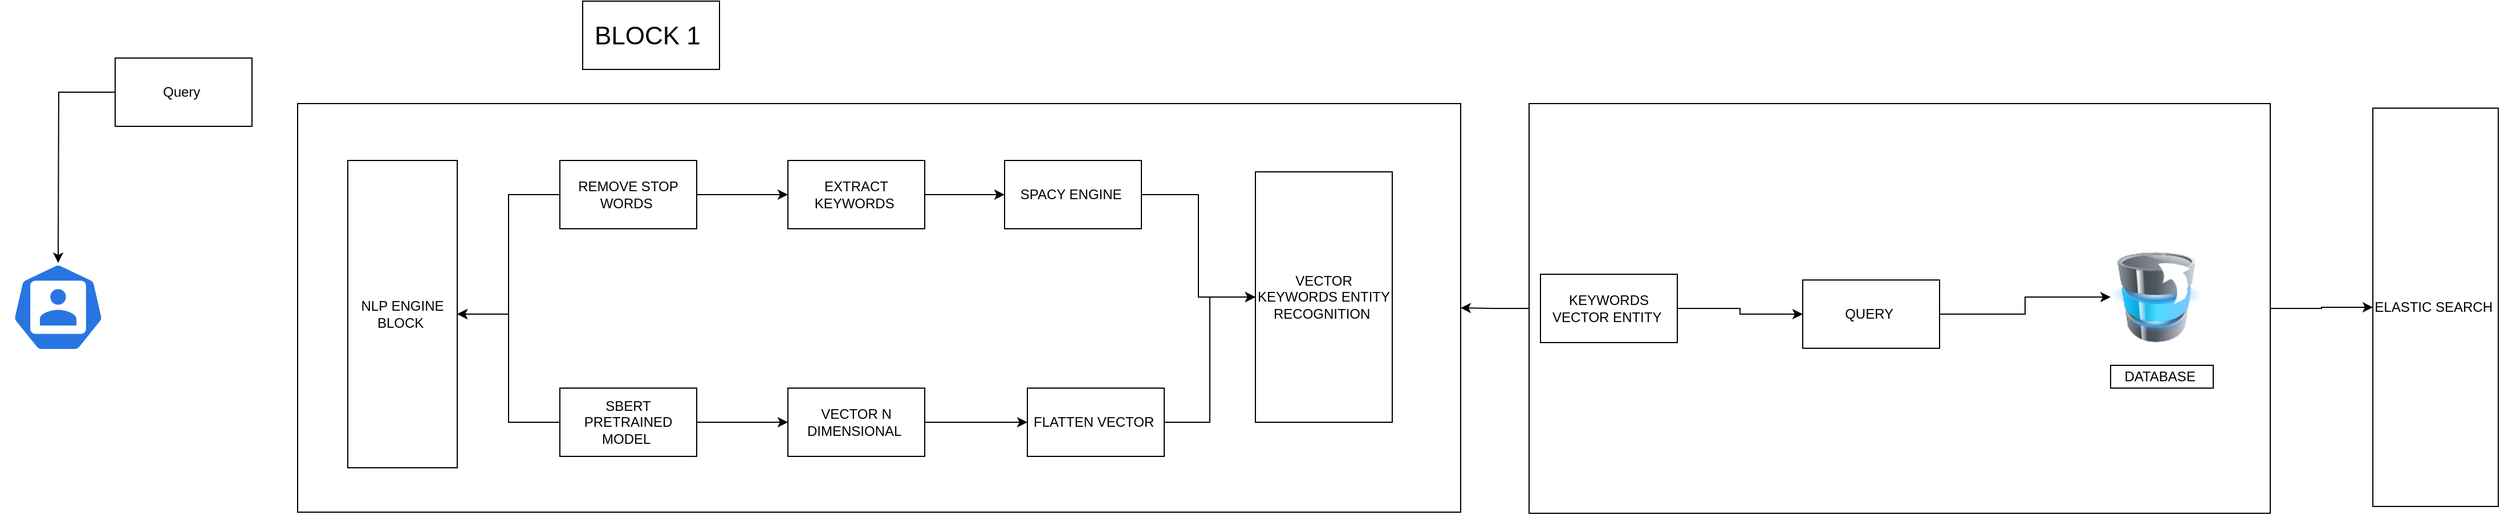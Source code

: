 <mxfile version="22.1.4" type="github">
  <diagram name="Page-1" id="Xgmr0CAL7jzVuapwH2nm">
    <mxGraphModel dx="882" dy="527" grid="1" gridSize="10" guides="1" tooltips="1" connect="1" arrows="1" fold="1" page="1" pageScale="1" pageWidth="827" pageHeight="1169" math="0" shadow="0">
      <root>
        <mxCell id="0" />
        <mxCell id="1" parent="0" />
        <mxCell id="zuKYEdgXb-4bUFiLZ9pf-1" value="" style="sketch=0;html=1;dashed=0;whitespace=wrap;fillColor=#2875E2;strokeColor=#ffffff;points=[[0.005,0.63,0],[0.1,0.2,0],[0.9,0.2,0],[0.5,0,0],[0.995,0.63,0],[0.72,0.99,0],[0.5,1,0],[0.28,0.99,0]];verticalLabelPosition=bottom;align=center;verticalAlign=top;shape=mxgraph.kubernetes.icon;prIcon=user" vertex="1" parent="1">
          <mxGeometry x="50" y="300" width="100" height="78" as="geometry" />
        </mxCell>
        <mxCell id="zuKYEdgXb-4bUFiLZ9pf-2" value="Query&amp;nbsp;" style="rounded=0;whiteSpace=wrap;html=1;" vertex="1" parent="1">
          <mxGeometry x="150" y="120" width="120" height="60" as="geometry" />
        </mxCell>
        <mxCell id="zuKYEdgXb-4bUFiLZ9pf-3" style="edgeStyle=orthogonalEdgeStyle;rounded=0;orthogonalLoop=1;jettySize=auto;html=1;" edge="1" parent="1" source="zuKYEdgXb-4bUFiLZ9pf-2">
          <mxGeometry relative="1" as="geometry">
            <mxPoint x="100" y="300" as="targetPoint" />
          </mxGeometry>
        </mxCell>
        <mxCell id="zuKYEdgXb-4bUFiLZ9pf-4" value="" style="rounded=0;whiteSpace=wrap;html=1;" vertex="1" parent="1">
          <mxGeometry x="310" y="160" width="1020" height="359" as="geometry" />
        </mxCell>
        <mxCell id="zuKYEdgXb-4bUFiLZ9pf-5" value="&lt;p style=&quot;line-height: 60%; font-size: 22px;&quot;&gt;BLOCK 1&amp;nbsp;&lt;/p&gt;" style="rounded=0;whiteSpace=wrap;html=1;fontSize=22;" vertex="1" parent="1">
          <mxGeometry x="560" y="70" width="120" height="60" as="geometry" />
        </mxCell>
        <mxCell id="zuKYEdgXb-4bUFiLZ9pf-7" value="NLP ENGINE BLOCK&amp;nbsp;" style="rounded=0;whiteSpace=wrap;html=1;" vertex="1" parent="1">
          <mxGeometry x="354" y="210" width="96" height="270" as="geometry" />
        </mxCell>
        <mxCell id="zuKYEdgXb-4bUFiLZ9pf-10" style="edgeStyle=orthogonalEdgeStyle;rounded=0;orthogonalLoop=1;jettySize=auto;html=1;exitX=0.5;exitY=1;exitDx=0;exitDy=0;" edge="1" parent="1" source="zuKYEdgXb-4bUFiLZ9pf-7" target="zuKYEdgXb-4bUFiLZ9pf-7">
          <mxGeometry relative="1" as="geometry" />
        </mxCell>
        <mxCell id="zuKYEdgXb-4bUFiLZ9pf-18" style="edgeStyle=orthogonalEdgeStyle;rounded=0;orthogonalLoop=1;jettySize=auto;html=1;" edge="1" parent="1" source="zuKYEdgXb-4bUFiLZ9pf-11" target="zuKYEdgXb-4bUFiLZ9pf-7">
          <mxGeometry relative="1" as="geometry" />
        </mxCell>
        <mxCell id="zuKYEdgXb-4bUFiLZ9pf-25" style="edgeStyle=orthogonalEdgeStyle;rounded=0;orthogonalLoop=1;jettySize=auto;html=1;" edge="1" parent="1" source="zuKYEdgXb-4bUFiLZ9pf-11" target="zuKYEdgXb-4bUFiLZ9pf-13">
          <mxGeometry relative="1" as="geometry" />
        </mxCell>
        <mxCell id="zuKYEdgXb-4bUFiLZ9pf-11" value="REMOVE STOP WORDS&amp;nbsp;" style="rounded=0;whiteSpace=wrap;html=1;" vertex="1" parent="1">
          <mxGeometry x="540" y="210" width="120" height="60" as="geometry" />
        </mxCell>
        <mxCell id="zuKYEdgXb-4bUFiLZ9pf-19" style="edgeStyle=orthogonalEdgeStyle;rounded=0;orthogonalLoop=1;jettySize=auto;html=1;entryX=1;entryY=0.5;entryDx=0;entryDy=0;" edge="1" parent="1" source="zuKYEdgXb-4bUFiLZ9pf-12" target="zuKYEdgXb-4bUFiLZ9pf-7">
          <mxGeometry relative="1" as="geometry" />
        </mxCell>
        <mxCell id="zuKYEdgXb-4bUFiLZ9pf-20" style="edgeStyle=orthogonalEdgeStyle;rounded=0;orthogonalLoop=1;jettySize=auto;html=1;exitX=1;exitY=0.5;exitDx=0;exitDy=0;" edge="1" parent="1" source="zuKYEdgXb-4bUFiLZ9pf-12" target="zuKYEdgXb-4bUFiLZ9pf-14">
          <mxGeometry relative="1" as="geometry" />
        </mxCell>
        <mxCell id="zuKYEdgXb-4bUFiLZ9pf-12" value="SBERT PRETRAINED MODEL&amp;nbsp;" style="rounded=0;whiteSpace=wrap;html=1;" vertex="1" parent="1">
          <mxGeometry x="540" y="410" width="120" height="60" as="geometry" />
        </mxCell>
        <mxCell id="zuKYEdgXb-4bUFiLZ9pf-24" style="edgeStyle=orthogonalEdgeStyle;rounded=0;orthogonalLoop=1;jettySize=auto;html=1;" edge="1" parent="1" source="zuKYEdgXb-4bUFiLZ9pf-13" target="zuKYEdgXb-4bUFiLZ9pf-15">
          <mxGeometry relative="1" as="geometry" />
        </mxCell>
        <mxCell id="zuKYEdgXb-4bUFiLZ9pf-13" value="EXTRACT KEYWORDS&amp;nbsp;" style="rounded=0;whiteSpace=wrap;html=1;" vertex="1" parent="1">
          <mxGeometry x="740" y="210" width="120" height="60" as="geometry" />
        </mxCell>
        <mxCell id="zuKYEdgXb-4bUFiLZ9pf-21" style="edgeStyle=orthogonalEdgeStyle;rounded=0;orthogonalLoop=1;jettySize=auto;html=1;exitX=1;exitY=0.5;exitDx=0;exitDy=0;" edge="1" parent="1" source="zuKYEdgXb-4bUFiLZ9pf-14" target="zuKYEdgXb-4bUFiLZ9pf-16">
          <mxGeometry relative="1" as="geometry" />
        </mxCell>
        <mxCell id="zuKYEdgXb-4bUFiLZ9pf-14" value="VECTOR N DIMENSIONAL&amp;nbsp;" style="rounded=0;whiteSpace=wrap;html=1;" vertex="1" parent="1">
          <mxGeometry x="740" y="410" width="120" height="60" as="geometry" />
        </mxCell>
        <mxCell id="zuKYEdgXb-4bUFiLZ9pf-23" style="edgeStyle=orthogonalEdgeStyle;rounded=0;orthogonalLoop=1;jettySize=auto;html=1;entryX=0;entryY=0.5;entryDx=0;entryDy=0;" edge="1" parent="1" source="zuKYEdgXb-4bUFiLZ9pf-15" target="zuKYEdgXb-4bUFiLZ9pf-17">
          <mxGeometry relative="1" as="geometry">
            <mxPoint x="1110" y="330" as="targetPoint" />
          </mxGeometry>
        </mxCell>
        <mxCell id="zuKYEdgXb-4bUFiLZ9pf-15" value="SPACY ENGINE&amp;nbsp;" style="rounded=0;whiteSpace=wrap;html=1;" vertex="1" parent="1">
          <mxGeometry x="930" y="210" width="120" height="60" as="geometry" />
        </mxCell>
        <mxCell id="zuKYEdgXb-4bUFiLZ9pf-22" style="edgeStyle=orthogonalEdgeStyle;rounded=0;orthogonalLoop=1;jettySize=auto;html=1;exitX=1;exitY=0.5;exitDx=0;exitDy=0;" edge="1" parent="1" source="zuKYEdgXb-4bUFiLZ9pf-16" target="zuKYEdgXb-4bUFiLZ9pf-17">
          <mxGeometry relative="1" as="geometry" />
        </mxCell>
        <mxCell id="zuKYEdgXb-4bUFiLZ9pf-16" value="FLATTEN VECTOR&amp;nbsp;" style="rounded=0;whiteSpace=wrap;html=1;" vertex="1" parent="1">
          <mxGeometry x="950" y="410" width="120" height="60" as="geometry" />
        </mxCell>
        <mxCell id="zuKYEdgXb-4bUFiLZ9pf-17" value="VECTOR KEYWORDS ENTITY RECOGNITION&amp;nbsp;" style="rounded=0;whiteSpace=wrap;html=1;" vertex="1" parent="1">
          <mxGeometry x="1150" y="220" width="120" height="220" as="geometry" />
        </mxCell>
        <mxCell id="zuKYEdgXb-4bUFiLZ9pf-38" style="edgeStyle=orthogonalEdgeStyle;rounded=0;orthogonalLoop=1;jettySize=auto;html=1;" edge="1" parent="1" source="zuKYEdgXb-4bUFiLZ9pf-26" target="zuKYEdgXb-4bUFiLZ9pf-34">
          <mxGeometry relative="1" as="geometry" />
        </mxCell>
        <mxCell id="zuKYEdgXb-4bUFiLZ9pf-39" style="edgeStyle=orthogonalEdgeStyle;rounded=0;orthogonalLoop=1;jettySize=auto;html=1;entryX=1;entryY=0.5;entryDx=0;entryDy=0;" edge="1" parent="1" source="zuKYEdgXb-4bUFiLZ9pf-26" target="zuKYEdgXb-4bUFiLZ9pf-4">
          <mxGeometry relative="1" as="geometry" />
        </mxCell>
        <mxCell id="zuKYEdgXb-4bUFiLZ9pf-26" value="" style="rounded=0;whiteSpace=wrap;html=1;" vertex="1" parent="1">
          <mxGeometry x="1390" y="160" width="650" height="360" as="geometry" />
        </mxCell>
        <mxCell id="zuKYEdgXb-4bUFiLZ9pf-35" style="edgeStyle=orthogonalEdgeStyle;rounded=0;orthogonalLoop=1;jettySize=auto;html=1;entryX=0;entryY=0.5;entryDx=0;entryDy=0;" edge="1" parent="1" source="zuKYEdgXb-4bUFiLZ9pf-27" target="zuKYEdgXb-4bUFiLZ9pf-28">
          <mxGeometry relative="1" as="geometry" />
        </mxCell>
        <mxCell id="zuKYEdgXb-4bUFiLZ9pf-27" value="KEYWORDS VECTOR ENTITY&amp;nbsp;" style="rounded=0;whiteSpace=wrap;html=1;" vertex="1" parent="1">
          <mxGeometry x="1400" y="310" width="120" height="60" as="geometry" />
        </mxCell>
        <mxCell id="zuKYEdgXb-4bUFiLZ9pf-36" style="edgeStyle=orthogonalEdgeStyle;rounded=0;orthogonalLoop=1;jettySize=auto;html=1;" edge="1" parent="1" source="zuKYEdgXb-4bUFiLZ9pf-28" target="zuKYEdgXb-4bUFiLZ9pf-30">
          <mxGeometry relative="1" as="geometry" />
        </mxCell>
        <mxCell id="zuKYEdgXb-4bUFiLZ9pf-28" value="QUERY&amp;nbsp;" style="rounded=0;whiteSpace=wrap;html=1;" vertex="1" parent="1">
          <mxGeometry x="1630" y="315" width="120" height="60" as="geometry" />
        </mxCell>
        <mxCell id="zuKYEdgXb-4bUFiLZ9pf-30" value="" style="image;html=1;image=img/lib/clip_art/computers/Database_Move_Stack_128x128.png" vertex="1" parent="1">
          <mxGeometry x="1900" y="290" width="80" height="80" as="geometry" />
        </mxCell>
        <mxCell id="zuKYEdgXb-4bUFiLZ9pf-31" value="DATABASE&amp;nbsp;" style="rounded=0;whiteSpace=wrap;html=1;" vertex="1" parent="1">
          <mxGeometry x="1900" y="390" width="90" height="20" as="geometry" />
        </mxCell>
        <mxCell id="zuKYEdgXb-4bUFiLZ9pf-34" value="ELASTIC SEARCH&amp;nbsp;" style="rounded=0;whiteSpace=wrap;html=1;" vertex="1" parent="1">
          <mxGeometry x="2130" y="164" width="110" height="350" as="geometry" />
        </mxCell>
      </root>
    </mxGraphModel>
  </diagram>
</mxfile>
